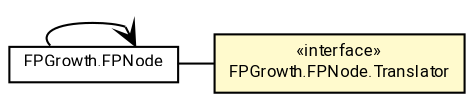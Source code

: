 #!/usr/local/bin/dot
#
# Class diagram 
# Generated by UMLGraph version R5_7_2-60-g0e99a6 (http://www.spinellis.gr/umlgraph/)
#

digraph G {
	graph [fontnames="svg"]
	edge [fontname="Roboto",fontsize=7,labelfontname="Roboto",labelfontsize=7,color="black"];
	node [fontname="Roboto",fontcolor="black",fontsize=8,shape=plaintext,margin=0,width=0,height=0];
	nodesep=0.15;
	ranksep=0.25;
	rankdir=LR;
	// de.lmu.ifi.dbs.elki.algorithm.itemsetmining.FPGrowth.FPNode
	c4219350 [label=<<table title="de.lmu.ifi.dbs.elki.algorithm.itemsetmining.FPGrowth.FPNode" border="0" cellborder="1" cellspacing="0" cellpadding="2" href="FPGrowth.FPNode.html" target="_parent">
		<tr><td><table border="0" cellspacing="0" cellpadding="1">
		<tr><td align="center" balign="center"> <font face="Roboto">FPGrowth.FPNode</font> </td></tr>
		</table></td></tr>
		</table>>, URL="FPGrowth.FPNode.html"];
	// de.lmu.ifi.dbs.elki.algorithm.itemsetmining.FPGrowth.FPNode.Translator
	c4219351 [label=<<table title="de.lmu.ifi.dbs.elki.algorithm.itemsetmining.FPGrowth.FPNode.Translator" border="0" cellborder="1" cellspacing="0" cellpadding="2" bgcolor="lemonChiffon" href="FPGrowth.FPNode.Translator.html" target="_parent">
		<tr><td><table border="0" cellspacing="0" cellpadding="1">
		<tr><td align="center" balign="center"> &#171;interface&#187; </td></tr>
		<tr><td align="center" balign="center"> <font face="Roboto">FPGrowth.FPNode.Translator</font> </td></tr>
		</table></td></tr>
		</table>>, URL="FPGrowth.FPNode.Translator.html"];
	// de.lmu.ifi.dbs.elki.algorithm.itemsetmining.FPGrowth.FPNode assoc de.lmu.ifi.dbs.elki.algorithm.itemsetmining.FPGrowth.FPNode.Translator
	c4219350 -> c4219351 [arrowhead=none,weight=2];
	// de.lmu.ifi.dbs.elki.algorithm.itemsetmining.FPGrowth.FPNode navassoc de.lmu.ifi.dbs.elki.algorithm.itemsetmining.FPGrowth.FPNode
	c4219350 -> c4219350 [arrowhead=open,weight=1];
}

